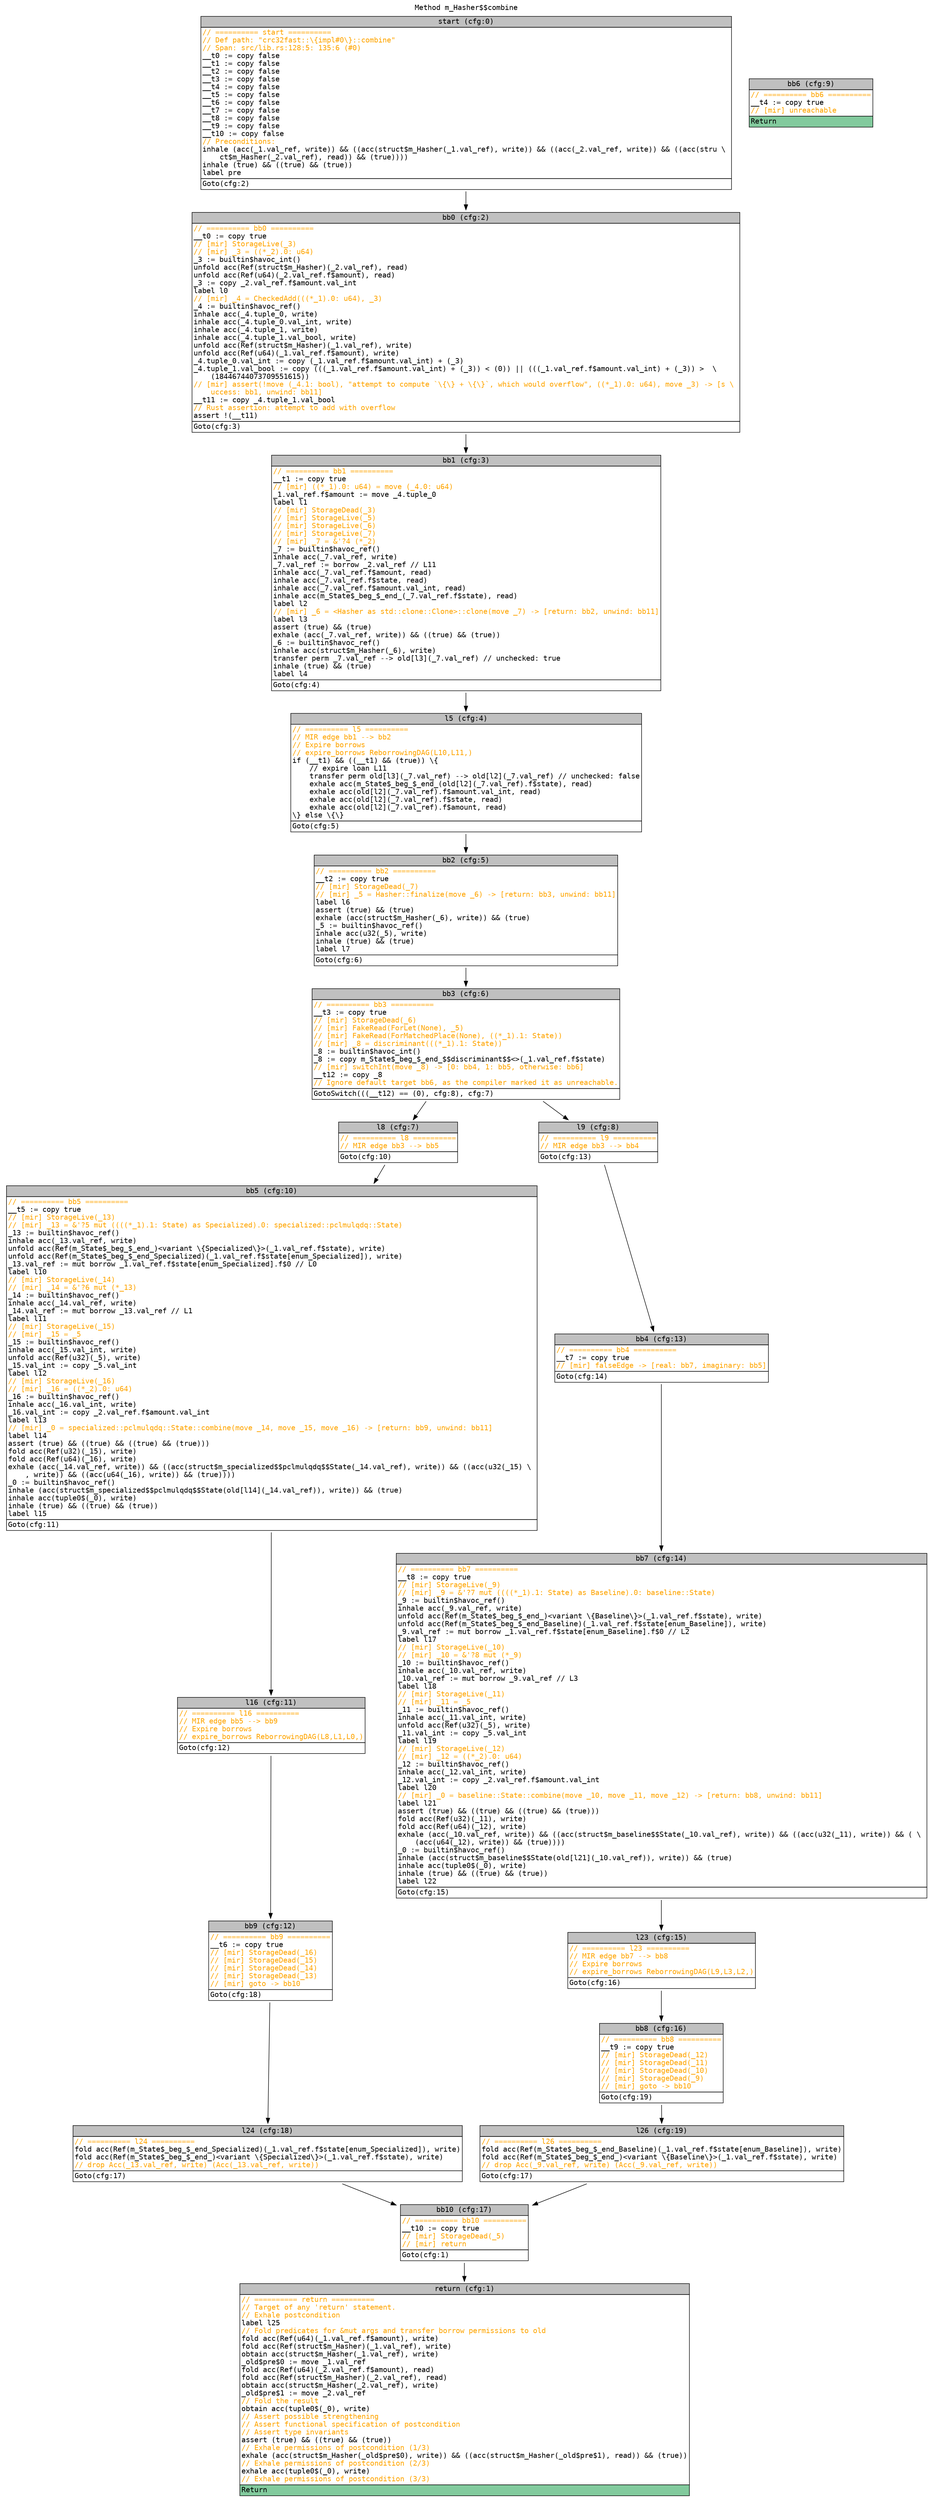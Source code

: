 digraph CFG {
graph [fontname=monospace];
node [fontname=monospace];
edge [fontname=monospace];
labelloc="t";
label="Method m_Hasher$$combine";
"block_start" [shape=none,label=<<table border="0" cellborder="1" cellspacing="0"><tr><td bgcolor="gray" align="center">start (cfg:0)</td></tr><tr><td align="left" balign="left"><font color="orange">// ========== start ==========</font><br/><font color="orange">// Def path: "crc32fast::\{impl#0\}::combine"</font><br/><font color="orange">// Span: src/lib.rs:128:5: 135:6 (#0)</font><br/>__t0 := copy false<br/>__t1 := copy false<br/>__t2 := copy false<br/>__t3 := copy false<br/>__t4 := copy false<br/>__t5 := copy false<br/>__t6 := copy false<br/>__t7 := copy false<br/>__t8 := copy false<br/>__t9 := copy false<br/>__t10 := copy false<br/><font color="orange">// Preconditions:</font><br/>inhale (acc(_1.val_ref, write)) &amp;&amp; ((acc(struct$m_Hasher(_1.val_ref), write)) &amp;&amp; ((acc(_2.val_ref, write)) &amp;&amp; ((acc(stru \ <br/>    ct$m_Hasher(_2.val_ref), read)) &amp;&amp; (true))))<br/>inhale (true) &amp;&amp; ((true) &amp;&amp; (true))<br/>label pre</td></tr><tr><td align="left">Goto(cfg:2)<br/></td></tr></table>>];
"block_return" [shape=none,label=<<table border="0" cellborder="1" cellspacing="0"><tr><td bgcolor="gray" align="center">return (cfg:1)</td></tr><tr><td align="left" balign="left"><font color="orange">// ========== return ==========</font><br/><font color="orange">// Target of any 'return' statement.</font><br/><font color="orange">// Exhale postcondition</font><br/>label l25<br/><font color="orange">// Fold predicates for &amp;mut args and transfer borrow permissions to old</font><br/>fold acc(Ref(u64)(_1.val_ref.f$amount), write)<br/>fold acc(Ref(struct$m_Hasher)(_1.val_ref), write)<br/>obtain acc(struct$m_Hasher(_1.val_ref), write)<br/>_old$pre$0 := move _1.val_ref<br/>fold acc(Ref(u64)(_2.val_ref.f$amount), read)<br/>fold acc(Ref(struct$m_Hasher)(_2.val_ref), read)<br/>obtain acc(struct$m_Hasher(_2.val_ref), write)<br/>_old$pre$1 := move _2.val_ref<br/><font color="orange">// Fold the result</font><br/>obtain acc(tuple0$(_0), write)<br/><font color="orange">// Assert possible strengthening</font><br/><font color="orange">// Assert functional specification of postcondition</font><br/><font color="orange">// Assert type invariants</font><br/>assert (true) &amp;&amp; ((true) &amp;&amp; (true))<br/><font color="orange">// Exhale permissions of postcondition (1/3)</font><br/>exhale (acc(struct$m_Hasher(_old$pre$0), write)) &amp;&amp; ((acc(struct$m_Hasher(_old$pre$1), read)) &amp;&amp; (true))<br/><font color="orange">// Exhale permissions of postcondition (2/3)</font><br/>exhale acc(tuple0$(_0), write)<br/><font color="orange">// Exhale permissions of postcondition (3/3)</font></td></tr><tr><td align="left" bgcolor="#82CA9D">Return<br/></td></tr></table>>];
"block_bb0" [shape=none,label=<<table border="0" cellborder="1" cellspacing="0"><tr><td bgcolor="gray" align="center">bb0 (cfg:2)</td></tr><tr><td align="left" balign="left"><font color="orange">// ========== bb0 ==========</font><br/>__t0 := copy true<br/><font color="orange">// [mir] StorageLive(_3)</font><br/><font color="orange">// [mir] _3 = ((*_2).0: u64)</font><br/>_3 := builtin$havoc_int()<br/>unfold acc(Ref(struct$m_Hasher)(_2.val_ref), read)<br/>unfold acc(Ref(u64)(_2.val_ref.f$amount), read)<br/>_3 := copy _2.val_ref.f$amount.val_int<br/>label l0<br/><font color="orange">// [mir] _4 = CheckedAdd(((*_1).0: u64), _3)</font><br/>_4 := builtin$havoc_ref()<br/>inhale acc(_4.tuple_0, write)<br/>inhale acc(_4.tuple_0.val_int, write)<br/>inhale acc(_4.tuple_1, write)<br/>inhale acc(_4.tuple_1.val_bool, write)<br/>unfold acc(Ref(struct$m_Hasher)(_1.val_ref), write)<br/>unfold acc(Ref(u64)(_1.val_ref.f$amount), write)<br/>_4.tuple_0.val_int := copy (_1.val_ref.f$amount.val_int) + (_3)<br/>_4.tuple_1.val_bool := copy (((_1.val_ref.f$amount.val_int) + (_3)) &lt; (0)) &#124;&#124; (((_1.val_ref.f$amount.val_int) + (_3)) &gt;  \ <br/>    (18446744073709551615))<br/><font color="orange">// [mir] assert(!move (_4.1: bool), "attempt to compute `\{\} + \{\}`, which would overflow", ((*_1).0: u64), move _3) -&gt; [s \ <br/>    uccess: bb1, unwind: bb11]</font><br/>__t11 := copy _4.tuple_1.val_bool<br/><font color="orange">// Rust assertion: attempt to add with overflow</font><br/>assert !(__t11)</td></tr><tr><td align="left">Goto(cfg:3)<br/></td></tr></table>>];
"block_bb1" [shape=none,label=<<table border="0" cellborder="1" cellspacing="0"><tr><td bgcolor="gray" align="center">bb1 (cfg:3)</td></tr><tr><td align="left" balign="left"><font color="orange">// ========== bb1 ==========</font><br/>__t1 := copy true<br/><font color="orange">// [mir] ((*_1).0: u64) = move (_4.0: u64)</font><br/>_1.val_ref.f$amount := move _4.tuple_0<br/>label l1<br/><font color="orange">// [mir] StorageDead(_3)</font><br/><font color="orange">// [mir] StorageLive(_5)</font><br/><font color="orange">// [mir] StorageLive(_6)</font><br/><font color="orange">// [mir] StorageLive(_7)</font><br/><font color="orange">// [mir] _7 = &amp;'?4 (*_2)</font><br/>_7 := builtin$havoc_ref()<br/>inhale acc(_7.val_ref, write)<br/>_7.val_ref := borrow _2.val_ref // L11<br/>inhale acc(_7.val_ref.f$amount, read)<br/>inhale acc(_7.val_ref.f$state, read)<br/>inhale acc(_7.val_ref.f$amount.val_int, read)<br/>inhale acc(m_State$_beg_$_end_(_7.val_ref.f$state), read)<br/>label l2<br/><font color="orange">// [mir] _6 = &lt;Hasher as std::clone::Clone&gt;::clone(move _7) -&gt; [return: bb2, unwind: bb11]</font><br/>label l3<br/>assert (true) &amp;&amp; (true)<br/>exhale (acc(_7.val_ref, write)) &amp;&amp; ((true) &amp;&amp; (true))<br/>_6 := builtin$havoc_ref()<br/>inhale acc(struct$m_Hasher(_6), write)<br/>transfer perm _7.val_ref --&gt; old[l3](_7.val_ref) // unchecked: true<br/>inhale (true) &amp;&amp; (true)<br/>label l4</td></tr><tr><td align="left">Goto(cfg:4)<br/></td></tr></table>>];
"block_l5" [shape=none,label=<<table border="0" cellborder="1" cellspacing="0"><tr><td bgcolor="gray" align="center">l5 (cfg:4)</td></tr><tr><td align="left" balign="left"><font color="orange">// ========== l5 ==========</font><br/><font color="orange">// MIR edge bb1 --&gt; bb2</font><br/><font color="orange">// Expire borrows</font><br/><font color="orange">// expire_borrows ReborrowingDAG(L10,L11,)</font><br/>if (__t1) &amp;&amp; ((__t1) &amp;&amp; (true)) \{<br/>    // expire loan L11<br/>    transfer perm old[l3](_7.val_ref) --&gt; old[l2](_7.val_ref) // unchecked: false<br/>    exhale acc(m_State$_beg_$_end_(old[l2](_7.val_ref).f$state), read)<br/>    exhale acc(old[l2](_7.val_ref).f$amount.val_int, read)<br/>    exhale acc(old[l2](_7.val_ref).f$state, read)<br/>    exhale acc(old[l2](_7.val_ref).f$amount, read)<br/>\} else \{\}</td></tr><tr><td align="left">Goto(cfg:5)<br/></td></tr></table>>];
"block_bb2" [shape=none,label=<<table border="0" cellborder="1" cellspacing="0"><tr><td bgcolor="gray" align="center">bb2 (cfg:5)</td></tr><tr><td align="left" balign="left"><font color="orange">// ========== bb2 ==========</font><br/>__t2 := copy true<br/><font color="orange">// [mir] StorageDead(_7)</font><br/><font color="orange">// [mir] _5 = Hasher::finalize(move _6) -&gt; [return: bb3, unwind: bb11]</font><br/>label l6<br/>assert (true) &amp;&amp; (true)<br/>exhale (acc(struct$m_Hasher(_6), write)) &amp;&amp; (true)<br/>_5 := builtin$havoc_ref()<br/>inhale acc(u32(_5), write)<br/>inhale (true) &amp;&amp; (true)<br/>label l7</td></tr><tr><td align="left">Goto(cfg:6)<br/></td></tr></table>>];
"block_bb3" [shape=none,label=<<table border="0" cellborder="1" cellspacing="0"><tr><td bgcolor="gray" align="center">bb3 (cfg:6)</td></tr><tr><td align="left" balign="left"><font color="orange">// ========== bb3 ==========</font><br/>__t3 := copy true<br/><font color="orange">// [mir] StorageDead(_6)</font><br/><font color="orange">// [mir] FakeRead(ForLet(None), _5)</font><br/><font color="orange">// [mir] FakeRead(ForMatchedPlace(None), ((*_1).1: State))</font><br/><font color="orange">// [mir] _8 = discriminant(((*_1).1: State))</font><br/>_8 := builtin$havoc_int()<br/>_8 := copy m_State$_beg_$_end_$$discriminant$$&lt;&gt;(_1.val_ref.f$state)<br/><font color="orange">// [mir] switchInt(move _8) -&gt; [0: bb4, 1: bb5, otherwise: bb6]</font><br/>__t12 := copy _8<br/><font color="orange">// Ignore default target bb6, as the compiler marked it as unreachable.</font></td></tr><tr><td align="left">GotoSwitch(((__t12) == (0), cfg:8), cfg:7)<br/></td></tr></table>>];
"block_l8" [shape=none,label=<<table border="0" cellborder="1" cellspacing="0"><tr><td bgcolor="gray" align="center">l8 (cfg:7)</td></tr><tr><td align="left" balign="left"><font color="orange">// ========== l8 ==========</font><br/><font color="orange">// MIR edge bb3 --&gt; bb5</font></td></tr><tr><td align="left">Goto(cfg:10)<br/></td></tr></table>>];
"block_l9" [shape=none,label=<<table border="0" cellborder="1" cellspacing="0"><tr><td bgcolor="gray" align="center">l9 (cfg:8)</td></tr><tr><td align="left" balign="left"><font color="orange">// ========== l9 ==========</font><br/><font color="orange">// MIR edge bb3 --&gt; bb4</font></td></tr><tr><td align="left">Goto(cfg:13)<br/></td></tr></table>>];
"block_bb6" [shape=none,label=<<table border="0" cellborder="1" cellspacing="0"><tr><td bgcolor="gray" align="center">bb6 (cfg:9)</td></tr><tr><td align="left" balign="left"><font color="orange">// ========== bb6 ==========</font><br/>__t4 := copy true<br/><font color="orange">// [mir] unreachable</font></td></tr><tr><td align="left" bgcolor="#82CA9D">Return<br/></td></tr></table>>];
"block_bb5" [shape=none,label=<<table border="0" cellborder="1" cellspacing="0"><tr><td bgcolor="gray" align="center">bb5 (cfg:10)</td></tr><tr><td align="left" balign="left"><font color="orange">// ========== bb5 ==========</font><br/>__t5 := copy true<br/><font color="orange">// [mir] StorageLive(_13)</font><br/><font color="orange">// [mir] _13 = &amp;'?5 mut ((((*_1).1: State) as Specialized).0: specialized::pclmulqdq::State)</font><br/>_13 := builtin$havoc_ref()<br/>inhale acc(_13.val_ref, write)<br/>unfold acc(Ref(m_State$_beg_$_end_)&lt;variant \{Specialized\}&gt;(_1.val_ref.f$state), write)<br/>unfold acc(Ref(m_State$_beg_$_end_Specialized)(_1.val_ref.f$state[enum_Specialized]), write)<br/>_13.val_ref := mut borrow _1.val_ref.f$state[enum_Specialized].f$0 // L0<br/>label l10<br/><font color="orange">// [mir] StorageLive(_14)</font><br/><font color="orange">// [mir] _14 = &amp;'?6 mut (*_13)</font><br/>_14 := builtin$havoc_ref()<br/>inhale acc(_14.val_ref, write)<br/>_14.val_ref := mut borrow _13.val_ref // L1<br/>label l11<br/><font color="orange">// [mir] StorageLive(_15)</font><br/><font color="orange">// [mir] _15 = _5</font><br/>_15 := builtin$havoc_ref()<br/>inhale acc(_15.val_int, write)<br/>unfold acc(Ref(u32)(_5), write)<br/>_15.val_int := copy _5.val_int<br/>label l12<br/><font color="orange">// [mir] StorageLive(_16)</font><br/><font color="orange">// [mir] _16 = ((*_2).0: u64)</font><br/>_16 := builtin$havoc_ref()<br/>inhale acc(_16.val_int, write)<br/>_16.val_int := copy _2.val_ref.f$amount.val_int<br/>label l13<br/><font color="orange">// [mir] _0 = specialized::pclmulqdq::State::combine(move _14, move _15, move _16) -&gt; [return: bb9, unwind: bb11]</font><br/>label l14<br/>assert (true) &amp;&amp; ((true) &amp;&amp; ((true) &amp;&amp; (true)))<br/>fold acc(Ref(u32)(_15), write)<br/>fold acc(Ref(u64)(_16), write)<br/>exhale (acc(_14.val_ref, write)) &amp;&amp; ((acc(struct$m_specialized$$pclmulqdq$$State(_14.val_ref), write)) &amp;&amp; ((acc(u32(_15) \ <br/>    , write)) &amp;&amp; ((acc(u64(_16), write)) &amp;&amp; (true))))<br/>_0 := builtin$havoc_ref()<br/>inhale (acc(struct$m_specialized$$pclmulqdq$$State(old[l14](_14.val_ref)), write)) &amp;&amp; (true)<br/>inhale acc(tuple0$(_0), write)<br/>inhale (true) &amp;&amp; ((true) &amp;&amp; (true))<br/>label l15</td></tr><tr><td align="left">Goto(cfg:11)<br/></td></tr></table>>];
"block_l16" [shape=none,label=<<table border="0" cellborder="1" cellspacing="0"><tr><td bgcolor="gray" align="center">l16 (cfg:11)</td></tr><tr><td align="left" balign="left"><font color="orange">// ========== l16 ==========</font><br/><font color="orange">// MIR edge bb5 --&gt; bb9</font><br/><font color="orange">// Expire borrows</font><br/><font color="orange">// expire_borrows ReborrowingDAG(L8,L1,L0,)</font></td></tr><tr><td align="left">Goto(cfg:12)<br/></td></tr></table>>];
"block_bb9" [shape=none,label=<<table border="0" cellborder="1" cellspacing="0"><tr><td bgcolor="gray" align="center">bb9 (cfg:12)</td></tr><tr><td align="left" balign="left"><font color="orange">// ========== bb9 ==========</font><br/>__t6 := copy true<br/><font color="orange">// [mir] StorageDead(_16)</font><br/><font color="orange">// [mir] StorageDead(_15)</font><br/><font color="orange">// [mir] StorageDead(_14)</font><br/><font color="orange">// [mir] StorageDead(_13)</font><br/><font color="orange">// [mir] goto -&gt; bb10</font></td></tr><tr><td align="left">Goto(cfg:18)<br/></td></tr></table>>];
"block_bb4" [shape=none,label=<<table border="0" cellborder="1" cellspacing="0"><tr><td bgcolor="gray" align="center">bb4 (cfg:13)</td></tr><tr><td align="left" balign="left"><font color="orange">// ========== bb4 ==========</font><br/>__t7 := copy true<br/><font color="orange">// [mir] falseEdge -&gt; [real: bb7, imaginary: bb5]</font></td></tr><tr><td align="left">Goto(cfg:14)<br/></td></tr></table>>];
"block_bb7" [shape=none,label=<<table border="0" cellborder="1" cellspacing="0"><tr><td bgcolor="gray" align="center">bb7 (cfg:14)</td></tr><tr><td align="left" balign="left"><font color="orange">// ========== bb7 ==========</font><br/>__t8 := copy true<br/><font color="orange">// [mir] StorageLive(_9)</font><br/><font color="orange">// [mir] _9 = &amp;'?7 mut ((((*_1).1: State) as Baseline).0: baseline::State)</font><br/>_9 := builtin$havoc_ref()<br/>inhale acc(_9.val_ref, write)<br/>unfold acc(Ref(m_State$_beg_$_end_)&lt;variant \{Baseline\}&gt;(_1.val_ref.f$state), write)<br/>unfold acc(Ref(m_State$_beg_$_end_Baseline)(_1.val_ref.f$state[enum_Baseline]), write)<br/>_9.val_ref := mut borrow _1.val_ref.f$state[enum_Baseline].f$0 // L2<br/>label l17<br/><font color="orange">// [mir] StorageLive(_10)</font><br/><font color="orange">// [mir] _10 = &amp;'?8 mut (*_9)</font><br/>_10 := builtin$havoc_ref()<br/>inhale acc(_10.val_ref, write)<br/>_10.val_ref := mut borrow _9.val_ref // L3<br/>label l18<br/><font color="orange">// [mir] StorageLive(_11)</font><br/><font color="orange">// [mir] _11 = _5</font><br/>_11 := builtin$havoc_ref()<br/>inhale acc(_11.val_int, write)<br/>unfold acc(Ref(u32)(_5), write)<br/>_11.val_int := copy _5.val_int<br/>label l19<br/><font color="orange">// [mir] StorageLive(_12)</font><br/><font color="orange">// [mir] _12 = ((*_2).0: u64)</font><br/>_12 := builtin$havoc_ref()<br/>inhale acc(_12.val_int, write)<br/>_12.val_int := copy _2.val_ref.f$amount.val_int<br/>label l20<br/><font color="orange">// [mir] _0 = baseline::State::combine(move _10, move _11, move _12) -&gt; [return: bb8, unwind: bb11]</font><br/>label l21<br/>assert (true) &amp;&amp; ((true) &amp;&amp; ((true) &amp;&amp; (true)))<br/>fold acc(Ref(u32)(_11), write)<br/>fold acc(Ref(u64)(_12), write)<br/>exhale (acc(_10.val_ref, write)) &amp;&amp; ((acc(struct$m_baseline$$State(_10.val_ref), write)) &amp;&amp; ((acc(u32(_11), write)) &amp;&amp; ( \ <br/>    (acc(u64(_12), write)) &amp;&amp; (true))))<br/>_0 := builtin$havoc_ref()<br/>inhale (acc(struct$m_baseline$$State(old[l21](_10.val_ref)), write)) &amp;&amp; (true)<br/>inhale acc(tuple0$(_0), write)<br/>inhale (true) &amp;&amp; ((true) &amp;&amp; (true))<br/>label l22</td></tr><tr><td align="left">Goto(cfg:15)<br/></td></tr></table>>];
"block_l23" [shape=none,label=<<table border="0" cellborder="1" cellspacing="0"><tr><td bgcolor="gray" align="center">l23 (cfg:15)</td></tr><tr><td align="left" balign="left"><font color="orange">// ========== l23 ==========</font><br/><font color="orange">// MIR edge bb7 --&gt; bb8</font><br/><font color="orange">// Expire borrows</font><br/><font color="orange">// expire_borrows ReborrowingDAG(L9,L3,L2,)</font></td></tr><tr><td align="left">Goto(cfg:16)<br/></td></tr></table>>];
"block_bb8" [shape=none,label=<<table border="0" cellborder="1" cellspacing="0"><tr><td bgcolor="gray" align="center">bb8 (cfg:16)</td></tr><tr><td align="left" balign="left"><font color="orange">// ========== bb8 ==========</font><br/>__t9 := copy true<br/><font color="orange">// [mir] StorageDead(_12)</font><br/><font color="orange">// [mir] StorageDead(_11)</font><br/><font color="orange">// [mir] StorageDead(_10)</font><br/><font color="orange">// [mir] StorageDead(_9)</font><br/><font color="orange">// [mir] goto -&gt; bb10</font></td></tr><tr><td align="left">Goto(cfg:19)<br/></td></tr></table>>];
"block_bb10" [shape=none,label=<<table border="0" cellborder="1" cellspacing="0"><tr><td bgcolor="gray" align="center">bb10 (cfg:17)</td></tr><tr><td align="left" balign="left"><font color="orange">// ========== bb10 ==========</font><br/>__t10 := copy true<br/><font color="orange">// [mir] StorageDead(_5)</font><br/><font color="orange">// [mir] return</font></td></tr><tr><td align="left">Goto(cfg:1)<br/></td></tr></table>>];
"block_l24" [shape=none,label=<<table border="0" cellborder="1" cellspacing="0"><tr><td bgcolor="gray" align="center">l24 (cfg:18)</td></tr><tr><td align="left" balign="left"><font color="orange">// ========== l24 ==========</font><br/>fold acc(Ref(m_State$_beg_$_end_Specialized)(_1.val_ref.f$state[enum_Specialized]), write)<br/>fold acc(Ref(m_State$_beg_$_end_)&lt;variant \{Specialized\}&gt;(_1.val_ref.f$state), write)<br/><font color="orange">// drop Acc(_13.val_ref, write) (Acc(_13.val_ref, write))</font></td></tr><tr><td align="left">Goto(cfg:17)<br/></td></tr></table>>];
"block_l26" [shape=none,label=<<table border="0" cellborder="1" cellspacing="0"><tr><td bgcolor="gray" align="center">l26 (cfg:19)</td></tr><tr><td align="left" balign="left"><font color="orange">// ========== l26 ==========</font><br/>fold acc(Ref(m_State$_beg_$_end_Baseline)(_1.val_ref.f$state[enum_Baseline]), write)<br/>fold acc(Ref(m_State$_beg_$_end_)&lt;variant \{Baseline\}&gt;(_1.val_ref.f$state), write)<br/><font color="orange">// drop Acc(_9.val_ref, write) (Acc(_9.val_ref, write))</font></td></tr><tr><td align="left">Goto(cfg:17)<br/></td></tr></table>>];
"block_start" -> "block_bb0";
"block_bb0" -> "block_bb1";
"block_bb1" -> "block_l5";
"block_l5" -> "block_bb2";
"block_bb2" -> "block_bb3";
"block_bb3" -> "block_l9";
"block_bb3" -> "block_l8";
"block_l8" -> "block_bb5";
"block_l9" -> "block_bb4";
"block_bb5" -> "block_l16";
"block_l16" -> "block_bb9";
"block_bb9" -> "block_l24";
"block_bb4" -> "block_bb7";
"block_bb7" -> "block_l23";
"block_l23" -> "block_bb8";
"block_bb8" -> "block_l26";
"block_bb10" -> "block_return";
"block_l24" -> "block_bb10";
"block_l26" -> "block_bb10";
}
